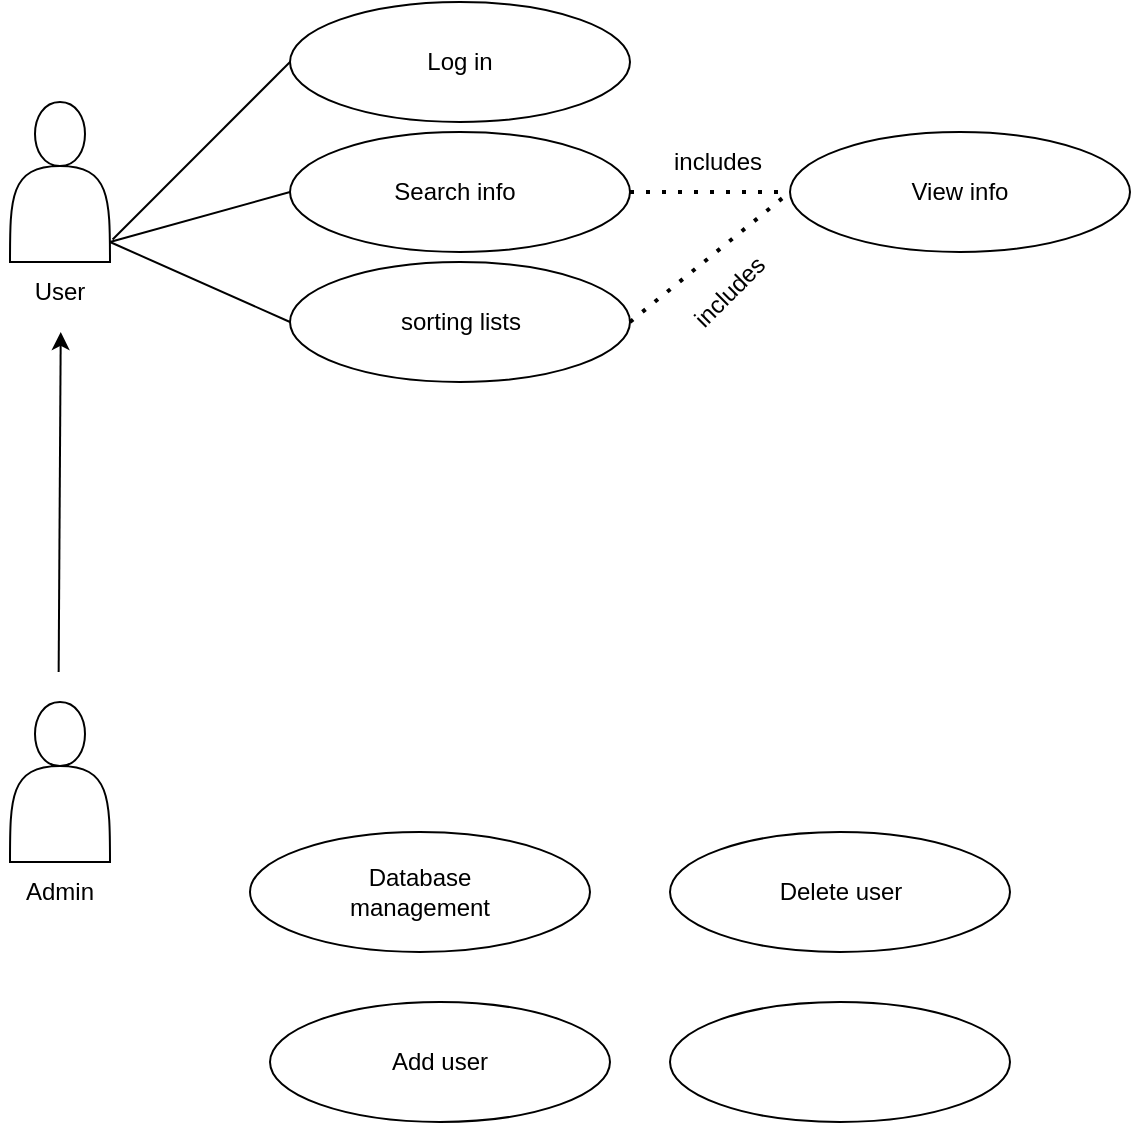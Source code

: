 <mxfile version="23.1.6" type="github">
  <diagram name="Page-1" id="gjn546yJCr_9rxce2QaD">
    <mxGraphModel dx="1720" dy="824" grid="1" gridSize="10" guides="1" tooltips="1" connect="1" arrows="1" fold="1" page="1" pageScale="1" pageWidth="827" pageHeight="1169" math="0" shadow="0">
      <root>
        <mxCell id="0" />
        <mxCell id="1" parent="0" />
        <mxCell id="0UoAMoojAdJ5vfumu92d-1" value="" style="shape=actor;whiteSpace=wrap;html=1;" vertex="1" parent="1">
          <mxGeometry x="60" y="70" width="50" height="80" as="geometry" />
        </mxCell>
        <mxCell id="0UoAMoojAdJ5vfumu92d-3" value="" style="shape=actor;whiteSpace=wrap;html=1;" vertex="1" parent="1">
          <mxGeometry x="60" y="370" width="50" height="80" as="geometry" />
        </mxCell>
        <mxCell id="0UoAMoojAdJ5vfumu92d-4" value="User" style="text;html=1;align=center;verticalAlign=middle;whiteSpace=wrap;rounded=0;" vertex="1" parent="1">
          <mxGeometry x="55" y="150" width="60" height="30" as="geometry" />
        </mxCell>
        <mxCell id="0UoAMoojAdJ5vfumu92d-5" value="Admin" style="text;html=1;align=center;verticalAlign=middle;whiteSpace=wrap;rounded=0;" vertex="1" parent="1">
          <mxGeometry x="55" y="450" width="60" height="30" as="geometry" />
        </mxCell>
        <mxCell id="0UoAMoojAdJ5vfumu92d-6" value="" style="ellipse;whiteSpace=wrap;html=1;" vertex="1" parent="1">
          <mxGeometry x="200" y="20" width="170" height="60" as="geometry" />
        </mxCell>
        <mxCell id="0UoAMoojAdJ5vfumu92d-7" value="Log in" style="text;html=1;align=center;verticalAlign=middle;whiteSpace=wrap;rounded=0;" vertex="1" parent="1">
          <mxGeometry x="255" y="35" width="60" height="30" as="geometry" />
        </mxCell>
        <mxCell id="0UoAMoojAdJ5vfumu92d-8" value="" style="ellipse;whiteSpace=wrap;html=1;" vertex="1" parent="1">
          <mxGeometry x="200" y="85" width="170" height="60" as="geometry" />
        </mxCell>
        <mxCell id="0UoAMoojAdJ5vfumu92d-9" value="Search info" style="text;html=1;align=center;verticalAlign=middle;whiteSpace=wrap;rounded=0;" vertex="1" parent="1">
          <mxGeometry x="250" y="100" width="65" height="30" as="geometry" />
        </mxCell>
        <mxCell id="0UoAMoojAdJ5vfumu92d-10" value="" style="ellipse;whiteSpace=wrap;html=1;" vertex="1" parent="1">
          <mxGeometry x="450" y="85" width="170" height="60" as="geometry" />
        </mxCell>
        <mxCell id="0UoAMoojAdJ5vfumu92d-11" value="View info" style="text;html=1;align=center;verticalAlign=middle;whiteSpace=wrap;rounded=0;" vertex="1" parent="1">
          <mxGeometry x="505" y="100" width="60" height="30" as="geometry" />
        </mxCell>
        <mxCell id="0UoAMoojAdJ5vfumu92d-12" value="" style="endArrow=none;dashed=1;html=1;dashPattern=1 3;strokeWidth=2;rounded=0;entryX=0;entryY=0.5;entryDx=0;entryDy=0;exitX=1;exitY=0.5;exitDx=0;exitDy=0;" edge="1" parent="1" source="0UoAMoojAdJ5vfumu92d-8" target="0UoAMoojAdJ5vfumu92d-10">
          <mxGeometry width="50" height="50" relative="1" as="geometry">
            <mxPoint x="370" y="50" as="sourcePoint" />
            <mxPoint x="420" as="targetPoint" />
          </mxGeometry>
        </mxCell>
        <mxCell id="0UoAMoojAdJ5vfumu92d-13" value="includes" style="text;html=1;align=center;verticalAlign=middle;whiteSpace=wrap;rounded=0;rotation=0;" vertex="1" parent="1">
          <mxGeometry x="384" y="85" width="60" height="30" as="geometry" />
        </mxCell>
        <mxCell id="0UoAMoojAdJ5vfumu92d-15" value="" style="endArrow=none;html=1;rounded=0;entryX=0;entryY=0.5;entryDx=0;entryDy=0;" edge="1" parent="1" target="0UoAMoojAdJ5vfumu92d-8">
          <mxGeometry width="50" height="50" relative="1" as="geometry">
            <mxPoint x="110" y="140" as="sourcePoint" />
            <mxPoint x="200" y="130" as="targetPoint" />
          </mxGeometry>
        </mxCell>
        <mxCell id="0UoAMoojAdJ5vfumu92d-16" value="" style="endArrow=none;html=1;rounded=0;exitX=1.026;exitY=0.859;exitDx=0;exitDy=0;exitPerimeter=0;" edge="1" parent="1" source="0UoAMoojAdJ5vfumu92d-1">
          <mxGeometry width="50" height="50" relative="1" as="geometry">
            <mxPoint x="150" y="100" as="sourcePoint" />
            <mxPoint x="200" y="50" as="targetPoint" />
          </mxGeometry>
        </mxCell>
        <mxCell id="0UoAMoojAdJ5vfumu92d-17" value="" style="ellipse;whiteSpace=wrap;html=1;" vertex="1" parent="1">
          <mxGeometry x="200" y="150" width="170" height="60" as="geometry" />
        </mxCell>
        <mxCell id="0UoAMoojAdJ5vfumu92d-18" value="sorting lists" style="text;html=1;align=center;verticalAlign=middle;whiteSpace=wrap;rounded=0;" vertex="1" parent="1">
          <mxGeometry x="252.5" y="165" width="65" height="30" as="geometry" />
        </mxCell>
        <mxCell id="0UoAMoojAdJ5vfumu92d-19" value="" style="endArrow=none;dashed=1;html=1;dashPattern=1 3;strokeWidth=2;rounded=0;entryX=0;entryY=0.5;entryDx=0;entryDy=0;" edge="1" parent="1" target="0UoAMoojAdJ5vfumu92d-10">
          <mxGeometry width="50" height="50" relative="1" as="geometry">
            <mxPoint x="370" y="180" as="sourcePoint" />
            <mxPoint x="420" y="140" as="targetPoint" />
          </mxGeometry>
        </mxCell>
        <mxCell id="0UoAMoojAdJ5vfumu92d-20" value="includes" style="text;html=1;align=center;verticalAlign=middle;whiteSpace=wrap;rounded=0;rotation=-45;" vertex="1" parent="1">
          <mxGeometry x="390" y="150" width="60" height="30" as="geometry" />
        </mxCell>
        <mxCell id="0UoAMoojAdJ5vfumu92d-22" value="" style="endArrow=none;html=1;rounded=0;" edge="1" parent="1">
          <mxGeometry width="50" height="50" relative="1" as="geometry">
            <mxPoint x="110" y="140" as="sourcePoint" />
            <mxPoint x="200" y="180" as="targetPoint" />
          </mxGeometry>
        </mxCell>
        <mxCell id="0UoAMoojAdJ5vfumu92d-26" value="" style="ellipse;whiteSpace=wrap;html=1;" vertex="1" parent="1">
          <mxGeometry x="180" y="435" width="170" height="60" as="geometry" />
        </mxCell>
        <mxCell id="0UoAMoojAdJ5vfumu92d-27" value="Database management" style="text;html=1;align=center;verticalAlign=middle;whiteSpace=wrap;rounded=0;" vertex="1" parent="1">
          <mxGeometry x="215" y="450" width="100" height="30" as="geometry" />
        </mxCell>
        <mxCell id="0UoAMoojAdJ5vfumu92d-28" value="" style="ellipse;whiteSpace=wrap;html=1;" vertex="1" parent="1">
          <mxGeometry x="190" y="520" width="170" height="60" as="geometry" />
        </mxCell>
        <mxCell id="0UoAMoojAdJ5vfumu92d-29" value="Add user" style="text;html=1;align=center;verticalAlign=middle;whiteSpace=wrap;rounded=0;" vertex="1" parent="1">
          <mxGeometry x="245" y="535" width="60" height="30" as="geometry" />
        </mxCell>
        <mxCell id="0UoAMoojAdJ5vfumu92d-30" value="" style="ellipse;whiteSpace=wrap;html=1;" vertex="1" parent="1">
          <mxGeometry x="390" y="435" width="170" height="60" as="geometry" />
        </mxCell>
        <mxCell id="0UoAMoojAdJ5vfumu92d-31" value="Delete user" style="text;html=1;align=center;verticalAlign=middle;whiteSpace=wrap;rounded=0;" vertex="1" parent="1">
          <mxGeometry x="442.5" y="450" width="65" height="30" as="geometry" />
        </mxCell>
        <mxCell id="0UoAMoojAdJ5vfumu92d-32" value="" style="ellipse;whiteSpace=wrap;html=1;" vertex="1" parent="1">
          <mxGeometry x="390" y="520" width="170" height="60" as="geometry" />
        </mxCell>
        <mxCell id="0UoAMoojAdJ5vfumu92d-34" value="" style="endArrow=classic;html=1;rounded=0;entryX=0.434;entryY=1.333;entryDx=0;entryDy=0;entryPerimeter=0;" edge="1" parent="1">
          <mxGeometry width="50" height="50" relative="1" as="geometry">
            <mxPoint x="84.33" y="355" as="sourcePoint" />
            <mxPoint x="85.37" y="184.99" as="targetPoint" />
          </mxGeometry>
        </mxCell>
      </root>
    </mxGraphModel>
  </diagram>
</mxfile>
